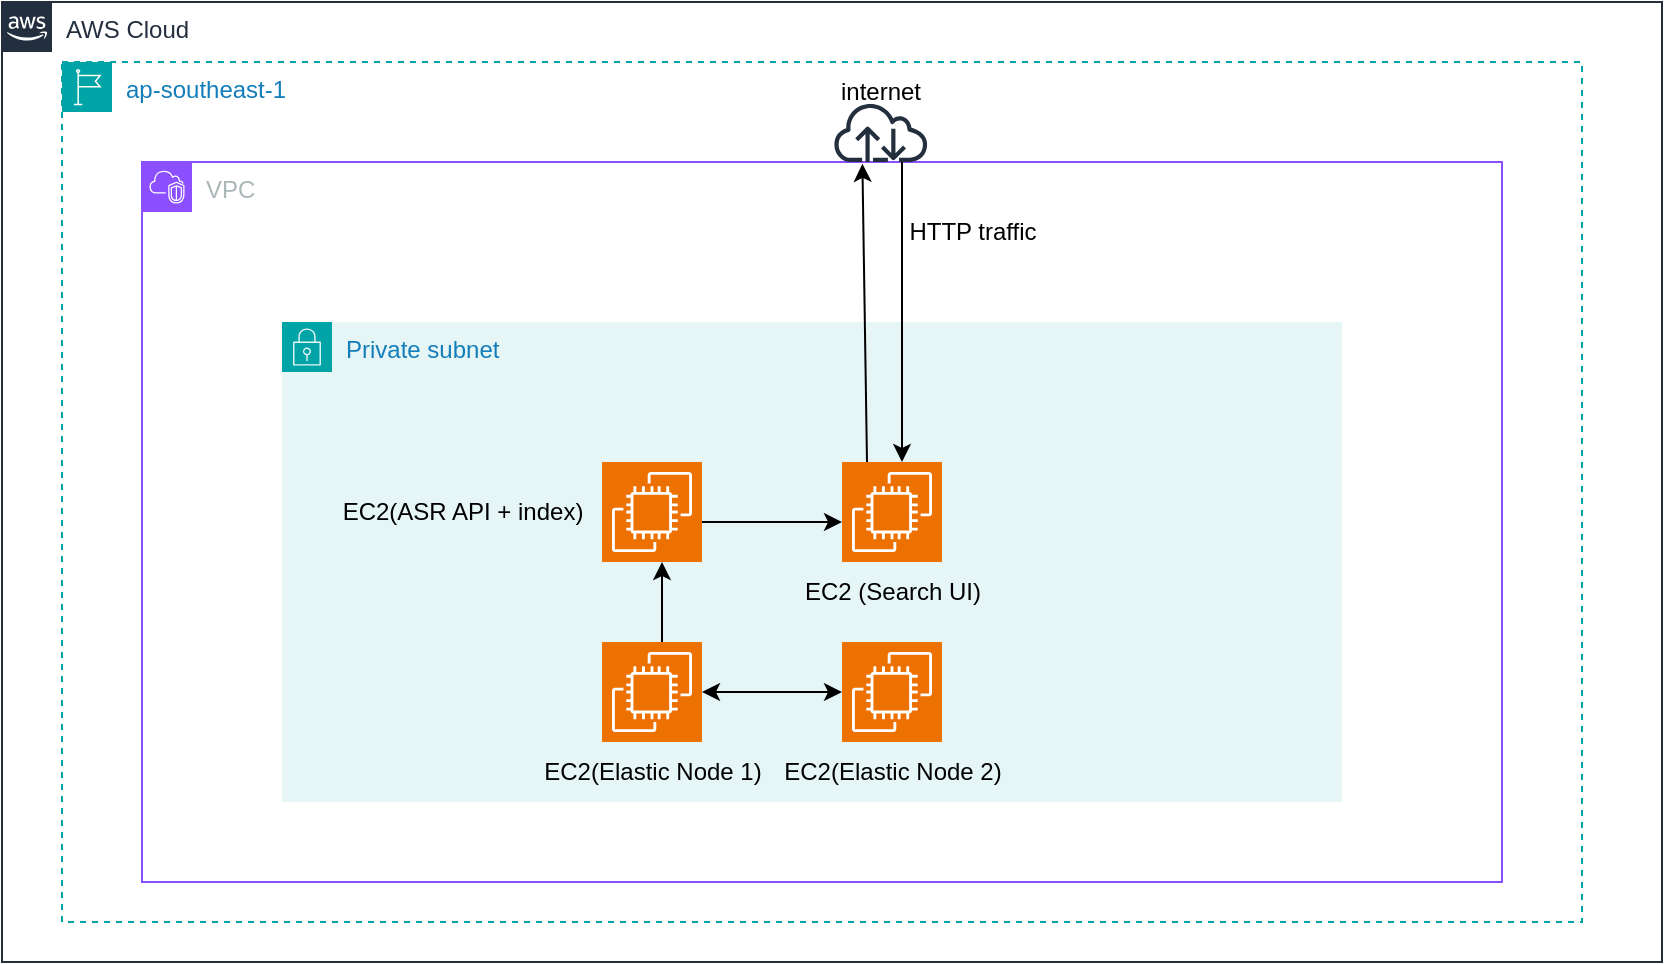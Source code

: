 <mxfile version="27.0.5">
  <diagram name="Page-1" id="zHthOXRIYYMrfn5jTHyx">
    <mxGraphModel dx="1240" dy="731" grid="1" gridSize="10" guides="1" tooltips="1" connect="1" arrows="1" fold="1" page="1" pageScale="1" pageWidth="850" pageHeight="1100" math="0" shadow="0">
      <root>
        <mxCell id="0" />
        <mxCell id="1" parent="0" />
        <mxCell id="Exj-yPfk1b1lEG4JzqRG-1" value="AWS Cloud" style="points=[[0,0],[0.25,0],[0.5,0],[0.75,0],[1,0],[1,0.25],[1,0.5],[1,0.75],[1,1],[0.75,1],[0.5,1],[0.25,1],[0,1],[0,0.75],[0,0.5],[0,0.25]];outlineConnect=0;gradientColor=none;html=1;whiteSpace=wrap;fontSize=12;fontStyle=0;container=1;pointerEvents=0;collapsible=0;recursiveResize=0;shape=mxgraph.aws4.group;grIcon=mxgraph.aws4.group_aws_cloud_alt;strokeColor=#232F3E;fillColor=none;verticalAlign=top;align=left;spacingLeft=30;fontColor=#232F3E;dashed=0;" vertex="1" parent="1">
          <mxGeometry x="10" y="80" width="830" height="480" as="geometry" />
        </mxCell>
        <mxCell id="Exj-yPfk1b1lEG4JzqRG-3" value="ap-southeast-1" style="points=[[0,0],[0.25,0],[0.5,0],[0.75,0],[1,0],[1,0.25],[1,0.5],[1,0.75],[1,1],[0.75,1],[0.5,1],[0.25,1],[0,1],[0,0.75],[0,0.5],[0,0.25]];outlineConnect=0;gradientColor=none;html=1;whiteSpace=wrap;fontSize=12;fontStyle=0;container=1;pointerEvents=0;collapsible=0;recursiveResize=0;shape=mxgraph.aws4.group;grIcon=mxgraph.aws4.group_region;strokeColor=#00A4A6;fillColor=none;verticalAlign=top;align=left;spacingLeft=30;fontColor=#147EBA;dashed=1;" vertex="1" parent="Exj-yPfk1b1lEG4JzqRG-1">
          <mxGeometry x="30" y="30" width="760" height="430" as="geometry" />
        </mxCell>
        <mxCell id="Exj-yPfk1b1lEG4JzqRG-2" value="VPC" style="points=[[0,0],[0.25,0],[0.5,0],[0.75,0],[1,0],[1,0.25],[1,0.5],[1,0.75],[1,1],[0.75,1],[0.5,1],[0.25,1],[0,1],[0,0.75],[0,0.5],[0,0.25]];outlineConnect=0;gradientColor=none;html=1;whiteSpace=wrap;fontSize=12;fontStyle=0;container=1;pointerEvents=0;collapsible=0;recursiveResize=0;shape=mxgraph.aws4.group;grIcon=mxgraph.aws4.group_vpc2;strokeColor=#8C4FFF;fillColor=none;verticalAlign=top;align=left;spacingLeft=30;fontColor=#AAB7B8;dashed=0;" vertex="1" parent="Exj-yPfk1b1lEG4JzqRG-3">
          <mxGeometry x="40" y="50" width="680" height="360" as="geometry" />
        </mxCell>
        <mxCell id="Exj-yPfk1b1lEG4JzqRG-12" value="Private subnet" style="points=[[0,0],[0.25,0],[0.5,0],[0.75,0],[1,0],[1,0.25],[1,0.5],[1,0.75],[1,1],[0.75,1],[0.5,1],[0.25,1],[0,1],[0,0.75],[0,0.5],[0,0.25]];outlineConnect=0;gradientColor=none;html=1;whiteSpace=wrap;fontSize=12;fontStyle=0;container=1;pointerEvents=0;collapsible=0;recursiveResize=0;shape=mxgraph.aws4.group;grIcon=mxgraph.aws4.group_security_group;grStroke=0;strokeColor=#00A4A6;fillColor=#E6F6F7;verticalAlign=top;align=left;spacingLeft=30;fontColor=#147EBA;dashed=0;" vertex="1" parent="Exj-yPfk1b1lEG4JzqRG-2">
          <mxGeometry x="70" y="80" width="530" height="240" as="geometry" />
        </mxCell>
        <mxCell id="Exj-yPfk1b1lEG4JzqRG-31" value="" style="sketch=0;points=[[0,0,0],[0.25,0,0],[0.5,0,0],[0.75,0,0],[1,0,0],[0,1,0],[0.25,1,0],[0.5,1,0],[0.75,1,0],[1,1,0],[0,0.25,0],[0,0.5,0],[0,0.75,0],[1,0.25,0],[1,0.5,0],[1,0.75,0]];outlineConnect=0;fontColor=#232F3E;fillColor=#ED7100;strokeColor=#ffffff;dashed=0;verticalLabelPosition=bottom;verticalAlign=top;align=center;html=1;fontSize=12;fontStyle=0;aspect=fixed;shape=mxgraph.aws4.resourceIcon;resIcon=mxgraph.aws4.ec2;" vertex="1" parent="Exj-yPfk1b1lEG4JzqRG-12">
          <mxGeometry x="160" y="160" width="50" height="50" as="geometry" />
        </mxCell>
        <mxCell id="Exj-yPfk1b1lEG4JzqRG-29" value="" style="sketch=0;points=[[0,0,0],[0.25,0,0],[0.5,0,0],[0.75,0,0],[1,0,0],[0,1,0],[0.25,1,0],[0.5,1,0],[0.75,1,0],[1,1,0],[0,0.25,0],[0,0.5,0],[0,0.75,0],[1,0.25,0],[1,0.5,0],[1,0.75,0]];outlineConnect=0;fontColor=#232F3E;fillColor=#ED7100;strokeColor=#ffffff;dashed=0;verticalLabelPosition=bottom;verticalAlign=top;align=center;html=1;fontSize=12;fontStyle=0;aspect=fixed;shape=mxgraph.aws4.resourceIcon;resIcon=mxgraph.aws4.ec2;" vertex="1" parent="Exj-yPfk1b1lEG4JzqRG-12">
          <mxGeometry x="280" y="160" width="50" height="50" as="geometry" />
        </mxCell>
        <mxCell id="Exj-yPfk1b1lEG4JzqRG-30" value="" style="sketch=0;points=[[0,0,0],[0.25,0,0],[0.5,0,0],[0.75,0,0],[1,0,0],[0,1,0],[0.25,1,0],[0.5,1,0],[0.75,1,0],[1,1,0],[0,0.25,0],[0,0.5,0],[0,0.75,0],[1,0.25,0],[1,0.5,0],[1,0.75,0]];outlineConnect=0;fontColor=#232F3E;fillColor=#ED7100;strokeColor=#ffffff;dashed=0;verticalLabelPosition=bottom;verticalAlign=top;align=center;html=1;fontSize=12;fontStyle=0;aspect=fixed;shape=mxgraph.aws4.resourceIcon;resIcon=mxgraph.aws4.ec2;" vertex="1" parent="Exj-yPfk1b1lEG4JzqRG-12">
          <mxGeometry x="160" y="70" width="50" height="50" as="geometry" />
        </mxCell>
        <mxCell id="Exj-yPfk1b1lEG4JzqRG-82" value="EC2(Elastic Node 1)" style="text;html=1;align=center;verticalAlign=middle;resizable=0;points=[];autosize=1;strokeColor=none;fillColor=none;" vertex="1" parent="Exj-yPfk1b1lEG4JzqRG-12">
          <mxGeometry x="120" y="210" width="130" height="30" as="geometry" />
        </mxCell>
        <mxCell id="Exj-yPfk1b1lEG4JzqRG-95" value="EC2(Elastic Node 2)" style="text;html=1;align=center;verticalAlign=middle;resizable=0;points=[];autosize=1;strokeColor=none;fillColor=none;" vertex="1" parent="Exj-yPfk1b1lEG4JzqRG-12">
          <mxGeometry x="240" y="210" width="130" height="30" as="geometry" />
        </mxCell>
        <mxCell id="Exj-yPfk1b1lEG4JzqRG-96" value="" style="endArrow=classic;startArrow=classic;html=1;rounded=0;entryX=0;entryY=0.5;entryDx=0;entryDy=0;entryPerimeter=0;" edge="1" parent="Exj-yPfk1b1lEG4JzqRG-12" source="Exj-yPfk1b1lEG4JzqRG-31" target="Exj-yPfk1b1lEG4JzqRG-29">
          <mxGeometry width="50" height="50" relative="1" as="geometry">
            <mxPoint x="210" y="190" as="sourcePoint" />
            <mxPoint x="260" y="140" as="targetPoint" />
            <Array as="points" />
          </mxGeometry>
        </mxCell>
        <mxCell id="Exj-yPfk1b1lEG4JzqRG-97" value="" style="sketch=0;points=[[0,0,0],[0.25,0,0],[0.5,0,0],[0.75,0,0],[1,0,0],[0,1,0],[0.25,1,0],[0.5,1,0],[0.75,1,0],[1,1,0],[0,0.25,0],[0,0.5,0],[0,0.75,0],[1,0.25,0],[1,0.5,0],[1,0.75,0]];outlineConnect=0;fontColor=#232F3E;fillColor=#ED7100;strokeColor=#ffffff;dashed=0;verticalLabelPosition=bottom;verticalAlign=top;align=center;html=1;fontSize=12;fontStyle=0;aspect=fixed;shape=mxgraph.aws4.resourceIcon;resIcon=mxgraph.aws4.ec2;" vertex="1" parent="Exj-yPfk1b1lEG4JzqRG-12">
          <mxGeometry x="280" y="70" width="50" height="50" as="geometry" />
        </mxCell>
        <mxCell id="Exj-yPfk1b1lEG4JzqRG-98" value="EC2(ASR API + index)" style="text;html=1;align=center;verticalAlign=middle;resizable=0;points=[];autosize=1;strokeColor=none;fillColor=none;" vertex="1" parent="Exj-yPfk1b1lEG4JzqRG-12">
          <mxGeometry x="20" y="80" width="140" height="30" as="geometry" />
        </mxCell>
        <mxCell id="Exj-yPfk1b1lEG4JzqRG-99" value="EC2 (Search UI)" style="text;html=1;align=center;verticalAlign=middle;resizable=0;points=[];autosize=1;strokeColor=none;fillColor=none;" vertex="1" parent="Exj-yPfk1b1lEG4JzqRG-12">
          <mxGeometry x="250" y="120" width="110" height="30" as="geometry" />
        </mxCell>
        <mxCell id="Exj-yPfk1b1lEG4JzqRG-100" value="" style="endArrow=classic;html=1;rounded=0;" edge="1" parent="Exj-yPfk1b1lEG4JzqRG-12">
          <mxGeometry width="50" height="50" relative="1" as="geometry">
            <mxPoint x="190" y="160" as="sourcePoint" />
            <mxPoint x="190" y="120" as="targetPoint" />
          </mxGeometry>
        </mxCell>
        <mxCell id="Exj-yPfk1b1lEG4JzqRG-104" value="" style="endArrow=classic;html=1;rounded=0;" edge="1" parent="Exj-yPfk1b1lEG4JzqRG-12">
          <mxGeometry width="50" height="50" relative="1" as="geometry">
            <mxPoint x="210" y="100" as="sourcePoint" />
            <mxPoint x="280" y="100" as="targetPoint" />
          </mxGeometry>
        </mxCell>
        <mxCell id="Exj-yPfk1b1lEG4JzqRG-47" value="HTTP traffic" style="text;html=1;align=center;verticalAlign=middle;resizable=0;points=[];autosize=1;strokeColor=none;fillColor=none;" vertex="1" parent="Exj-yPfk1b1lEG4JzqRG-2">
          <mxGeometry x="370" y="20" width="90" height="30" as="geometry" />
        </mxCell>
        <mxCell id="Exj-yPfk1b1lEG4JzqRG-49" style="edgeStyle=orthogonalEdgeStyle;rounded=0;orthogonalLoop=1;jettySize=auto;html=1;" edge="1" parent="Exj-yPfk1b1lEG4JzqRG-2">
          <mxGeometry relative="1" as="geometry">
            <mxPoint x="380" as="sourcePoint" />
            <mxPoint x="380" y="150" as="targetPoint" />
            <Array as="points">
              <mxPoint x="380" y="30" />
              <mxPoint x="380" y="30" />
            </Array>
          </mxGeometry>
        </mxCell>
        <mxCell id="Exj-yPfk1b1lEG4JzqRG-36" value="" style="sketch=0;outlineConnect=0;fontColor=#232F3E;gradientColor=none;fillColor=#232F3D;strokeColor=none;dashed=0;verticalLabelPosition=bottom;verticalAlign=top;align=center;html=1;fontSize=12;fontStyle=0;aspect=fixed;pointerEvents=1;shape=mxgraph.aws4.internet;" vertex="1" parent="Exj-yPfk1b1lEG4JzqRG-3">
          <mxGeometry x="385" y="20" width="48.75" height="30" as="geometry" />
        </mxCell>
        <mxCell id="Exj-yPfk1b1lEG4JzqRG-103" value="" style="endArrow=classic;html=1;rounded=0;entryX=0.302;entryY=1.03;entryDx=0;entryDy=0;entryPerimeter=0;exitX=0.25;exitY=0;exitDx=0;exitDy=0;exitPerimeter=0;" edge="1" parent="Exj-yPfk1b1lEG4JzqRG-3" source="Exj-yPfk1b1lEG4JzqRG-97" target="Exj-yPfk1b1lEG4JzqRG-36">
          <mxGeometry width="50" height="50" relative="1" as="geometry">
            <mxPoint x="399.997" y="130.0" as="sourcePoint" />
            <mxPoint x="409.155" y="50" as="targetPoint" />
          </mxGeometry>
        </mxCell>
        <mxCell id="Exj-yPfk1b1lEG4JzqRG-105" value="internet" style="text;html=1;align=center;verticalAlign=middle;resizable=0;points=[];autosize=1;strokeColor=none;fillColor=none;" vertex="1" parent="Exj-yPfk1b1lEG4JzqRG-3">
          <mxGeometry x="379.38" width="60" height="30" as="geometry" />
        </mxCell>
      </root>
    </mxGraphModel>
  </diagram>
</mxfile>
